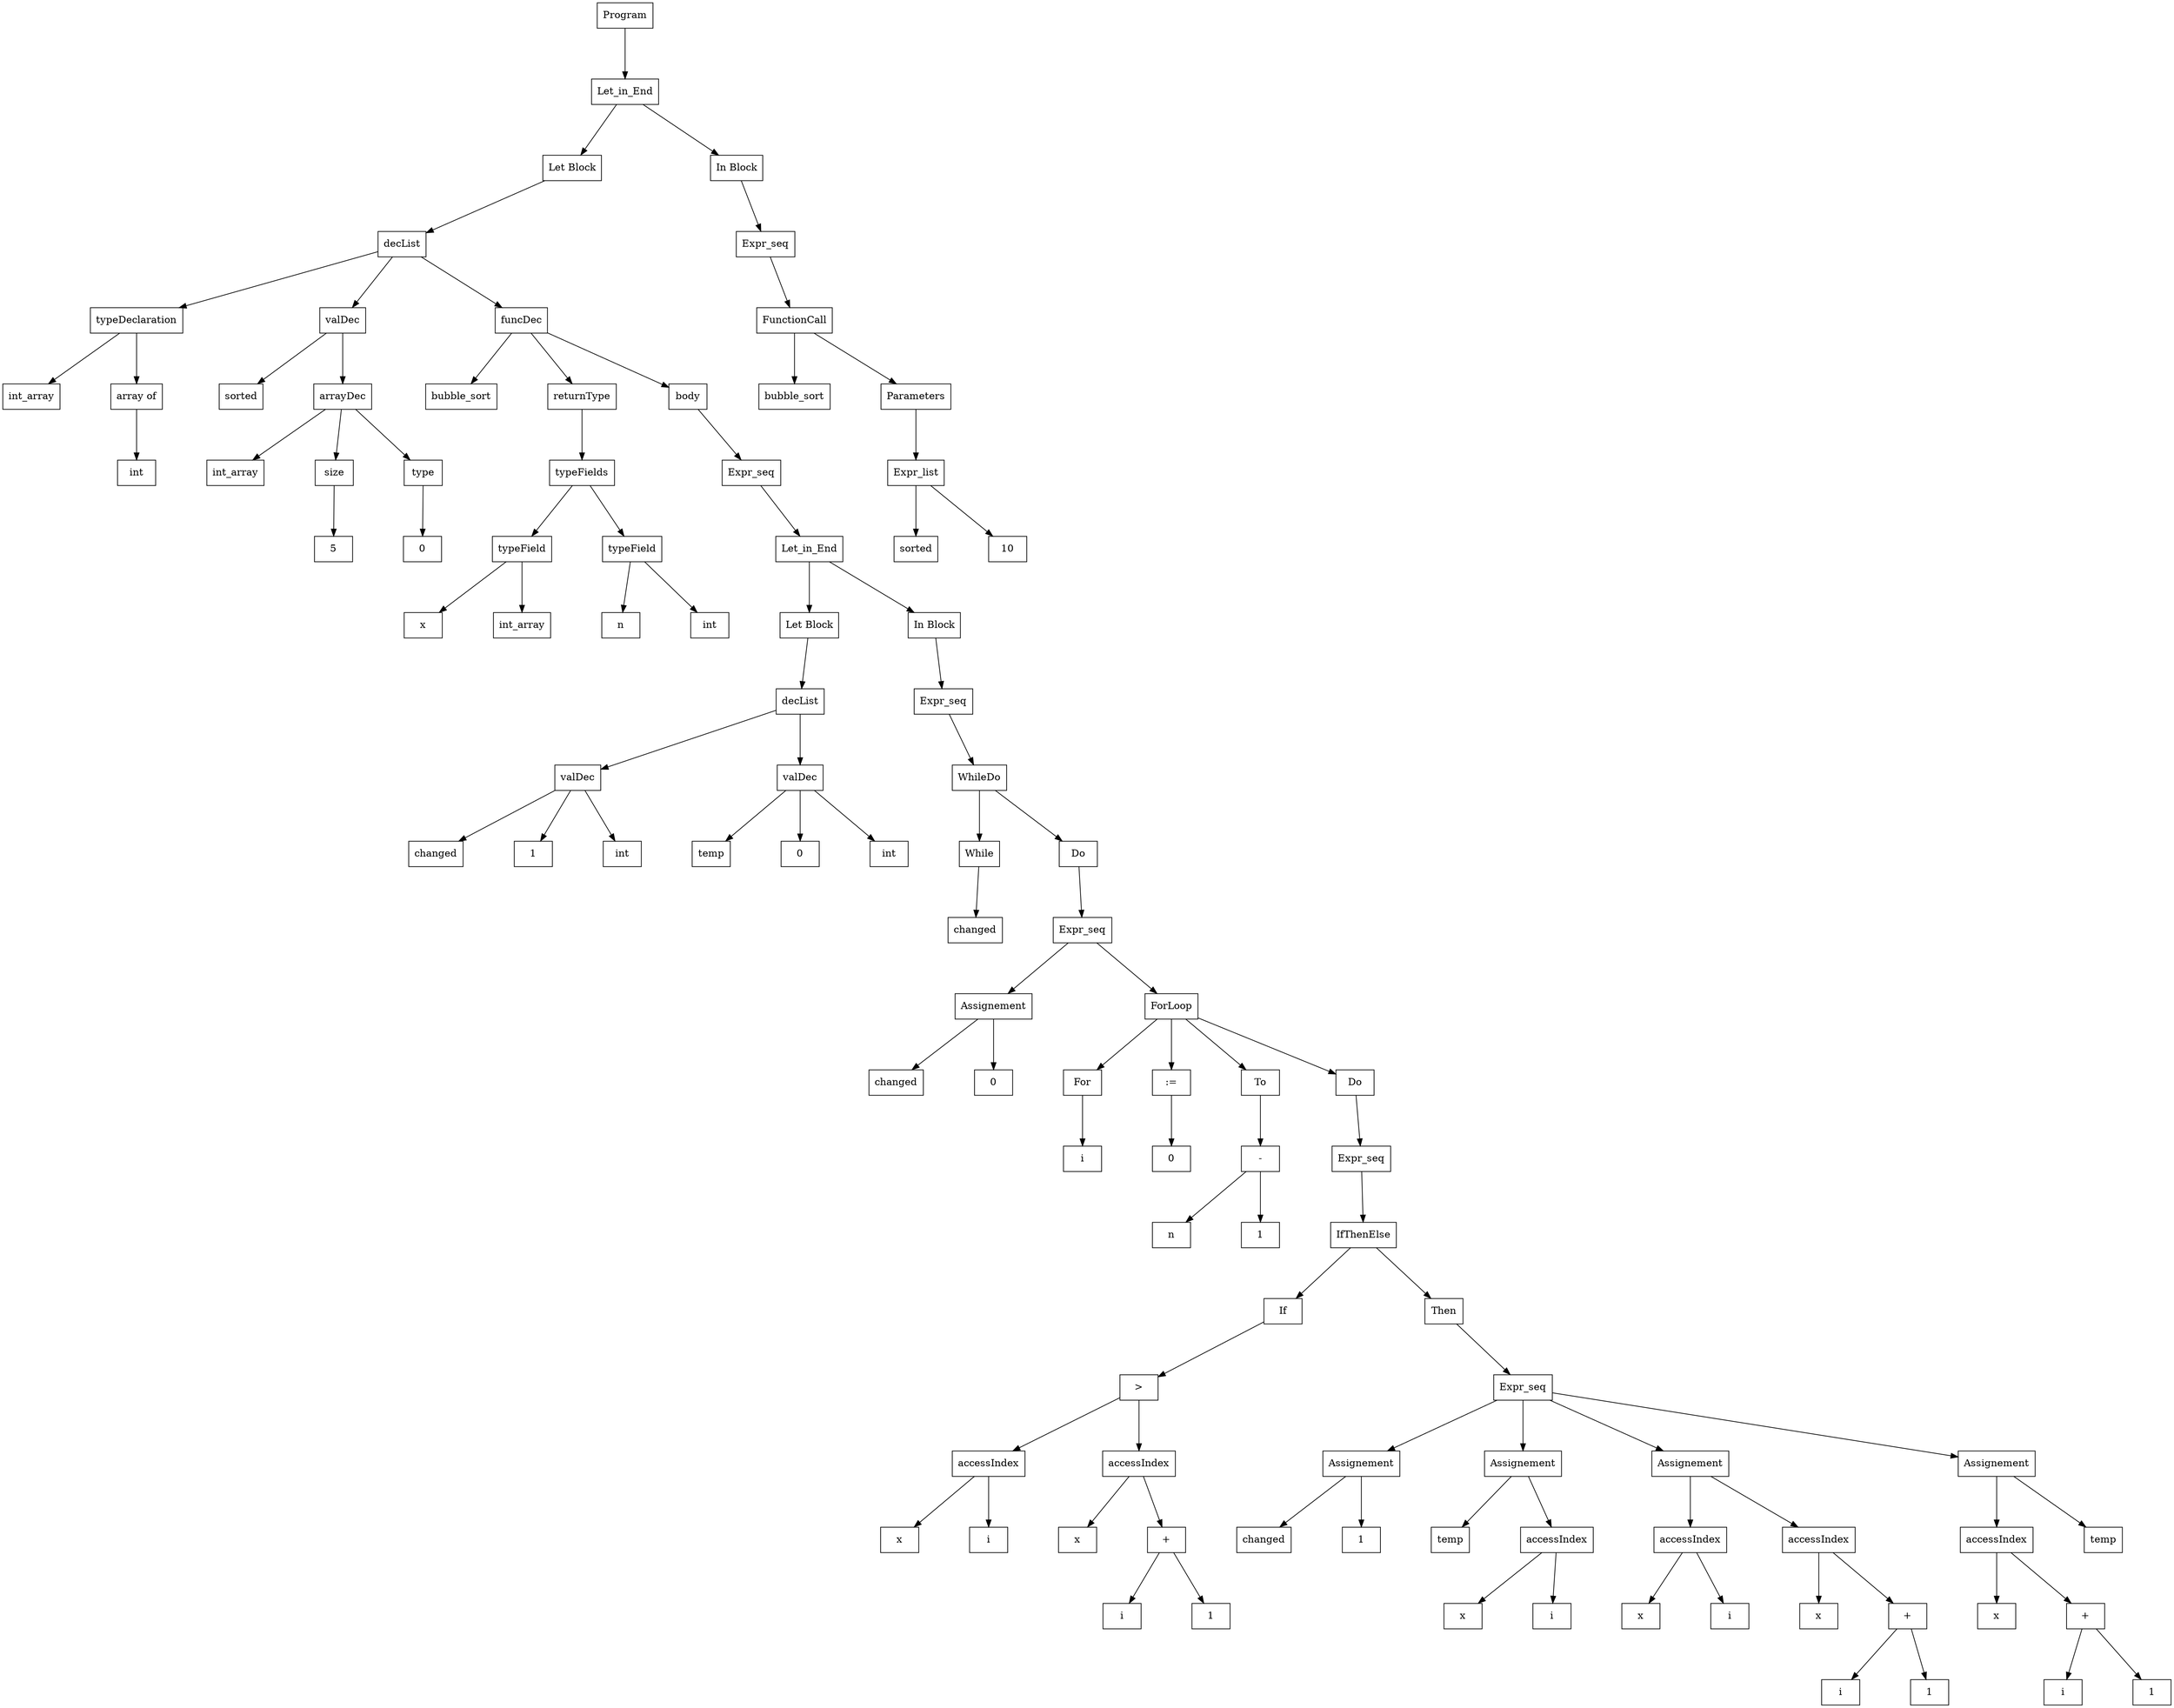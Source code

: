 digraph "ast"{

	nodesep=1;
	ranksep=1;

	N2 [label="Let Block", shape="box"];
	N3 [label="decList", shape="box"];
	N4 [label="typeDeclaration", shape="box"];
	N5 [label="int_array", shape="box"];
	N6 [label="array of", shape="box"];
	N7 [label="int", shape="box"];
	N8 [label="valDec", shape="box"];
	N9 [label="sorted", shape="box"];
	N10 [label="arrayDec", shape="box"];
	N11 [label="int_array", shape="box"];
	N12 [label="5", shape="box"];
	N13 [label="size", shape="box"];
	N14 [label="0", shape="box"];
	N15 [label="type", shape="box"];
	N16 [label="funcDec", shape="box"];
	N17 [label="bubble_sort", shape="box"];
	N18 [label="returnType", shape="box"];
	N19 [label="typeFields", shape="box"];
	N20 [label="typeField", shape="box"];
	N21 [label="x", shape="box"];
	N22 [label="int_array", shape="box"];
	N23 [label="typeField", shape="box"];
	N24 [label="n", shape="box"];
	N25 [label="int", shape="box"];
	N26 [label="Expr_seq", shape="box"];
	N28 [label="Let Block", shape="box"];
	N29 [label="decList", shape="box"];
	N30 [label="valDec", shape="box"];
	N31 [label="changed", shape="box"];
	N32 [label="1", shape="box"];
	N33 [label="int", shape="box"];
	N34 [label="valDec", shape="box"];
	N35 [label="temp", shape="box"];
	N36 [label="0", shape="box"];
	N37 [label="int", shape="box"];
	N27 [label="Let_in_End", shape="box"];
	N38 [label="In Block", shape="box"];
	N39 [label="Expr_seq", shape="box"];
	N43 [label="changed", shape="box"];
	N44 [label="Expr_seq", shape="box"];
	N45 [label="Assignement", shape="box"];
	N46 [label="changed", shape="box"];
	N47 [label="0", shape="box"];
	N53 [label="i", shape="box"];
	N54 [label="0", shape="box"];
	N56 [label="n", shape="box"];
	N57 [label="1", shape="box"];
	N55 [label="-", shape="box"];
	N58 [label="Expr_seq", shape="box"];
	N59 [label="IfThenElse", shape="box"];
	N60 [label="If", shape="box"];
	N61 [label="Then", shape="box"];
	N64 [label="x", shape="box"];
	N65 [label="i", shape="box"];
	N63 [label="accessIndex", shape="box"];
	N67 [label="x", shape="box"];
	N69 [label="i", shape="box"];
	N70 [label="1", shape="box"];
	N68 [label="+", shape="box"];
	N66 [label="accessIndex", shape="box"];
	N62 [label=">", shape="box"];
	N71 [label="Expr_seq", shape="box"];
	N72 [label="Assignement", shape="box"];
	N73 [label="changed", shape="box"];
	N74 [label="1", shape="box"];
	N75 [label="Assignement", shape="box"];
	N76 [label="temp", shape="box"];
	N78 [label="x", shape="box"];
	N79 [label="i", shape="box"];
	N77 [label="accessIndex", shape="box"];
	N80 [label="Assignement", shape="box"];
	N82 [label="x", shape="box"];
	N83 [label="i", shape="box"];
	N81 [label="accessIndex", shape="box"];
	N85 [label="x", shape="box"];
	N87 [label="i", shape="box"];
	N88 [label="1", shape="box"];
	N86 [label="+", shape="box"];
	N84 [label="accessIndex", shape="box"];
	N89 [label="Assignement", shape="box"];
	N91 [label="x", shape="box"];
	N93 [label="i", shape="box"];
	N94 [label="1", shape="box"];
	N92 [label="+", shape="box"];
	N90 [label="accessIndex", shape="box"];
	N95 [label="temp", shape="box"];
	N48 [label="ForLoop", shape="box"];
	N49 [label="For", shape="box"];
	N50 [label=":=", shape="box"];
	N51 [label="To", shape="box"];
	N52 [label="Do", shape="box"];
	N40 [label="WhileDo", shape="box"];
	N41 [label="While", shape="box"];
	N42 [label="Do", shape="box"];
	N96 [label="body", shape="box"];
	N1 [label="Let_in_End", shape="box"];
	N97 [label="In Block", shape="box"];
	N98 [label="Expr_seq", shape="box"];
	N99 [label="FunctionCall", shape="box"];
	N100 [label="bubble_sort", shape="box"];
	N101 [label="Parameters", shape="box"];
	N102 [label="Expr_list", shape="box"];
	N103 [label="sorted", shape="box"];
	N104 [label="10", shape="box"];
	N0 [label="Program", shape="box"];

	N6 -> N7; 
	N4 -> N5; 
	N4 -> N6; 
	N3 -> N4; 
	N10 -> N11; 
	N10 -> N13; 
	N13 -> N12; 
	N10 -> N15; 
	N15 -> N14; 
	N8 -> N9; 
	N8 -> N10; 
	N3 -> N8; 
	N16 -> N17; 
	N16 -> N18; 
	N20 -> N21; 
	N20 -> N22; 
	N19 -> N20; 
	N23 -> N24; 
	N23 -> N25; 
	N19 -> N23; 
	N18 -> N19; 
	N30 -> N31; 
	N30 -> N32; 
	N30 -> N33; 
	N29 -> N30; 
	N34 -> N35; 
	N34 -> N36; 
	N34 -> N37; 
	N29 -> N34; 
	N27 -> N28; 
	N28 -> N29; 
	N27 -> N38; 
	N45 -> N46; 
	N45 -> N47; 
	N44 -> N45; 
	N55 -> N57; 
	N55 -> N56; 
	N59 -> N60; 
	N59 -> N61; 
	N63 -> N64; 
	N63 -> N65; 
	N68 -> N70; 
	N68 -> N69; 
	N66 -> N67; 
	N66 -> N68; 
	N62 -> N66; 
	N62 -> N63; 
	N60 -> N62; 
	N72 -> N73; 
	N72 -> N74; 
	N71 -> N72; 
	N75 -> N76; 
	N77 -> N78; 
	N77 -> N79; 
	N75 -> N77; 
	N71 -> N75; 
	N81 -> N82; 
	N81 -> N83; 
	N80 -> N81; 
	N86 -> N88; 
	N86 -> N87; 
	N84 -> N85; 
	N84 -> N86; 
	N80 -> N84; 
	N71 -> N80; 
	N92 -> N94; 
	N92 -> N93; 
	N90 -> N91; 
	N90 -> N92; 
	N89 -> N90; 
	N89 -> N95; 
	N71 -> N89; 
	N61 -> N71; 
	N58 -> N59; 
	N48 -> N49; 
	N48 -> N50; 
	N48 -> N51; 
	N48 -> N52; 
	N49 -> N53; 
	N50 -> N54; 
	N51 -> N55; 
	N52 -> N58; 
	N44 -> N48; 
	N40 -> N41; 
	N40 -> N42; 
	N41 -> N43; 
	N42 -> N44; 
	N39 -> N40; 
	N38 -> N39; 
	N26 -> N27; 
	N16 -> N96; 
	N96 -> N26; 
	N3 -> N16; 
	N1 -> N2; 
	N2 -> N3; 
	N1 -> N97; 
	N99 -> N100; 
	N99 -> N101; 
	N102 -> N103; 
	N102 -> N104; 
	N101 -> N102; 
	N98 -> N99; 
	N97 -> N98; 
	N0 -> N1; 
}